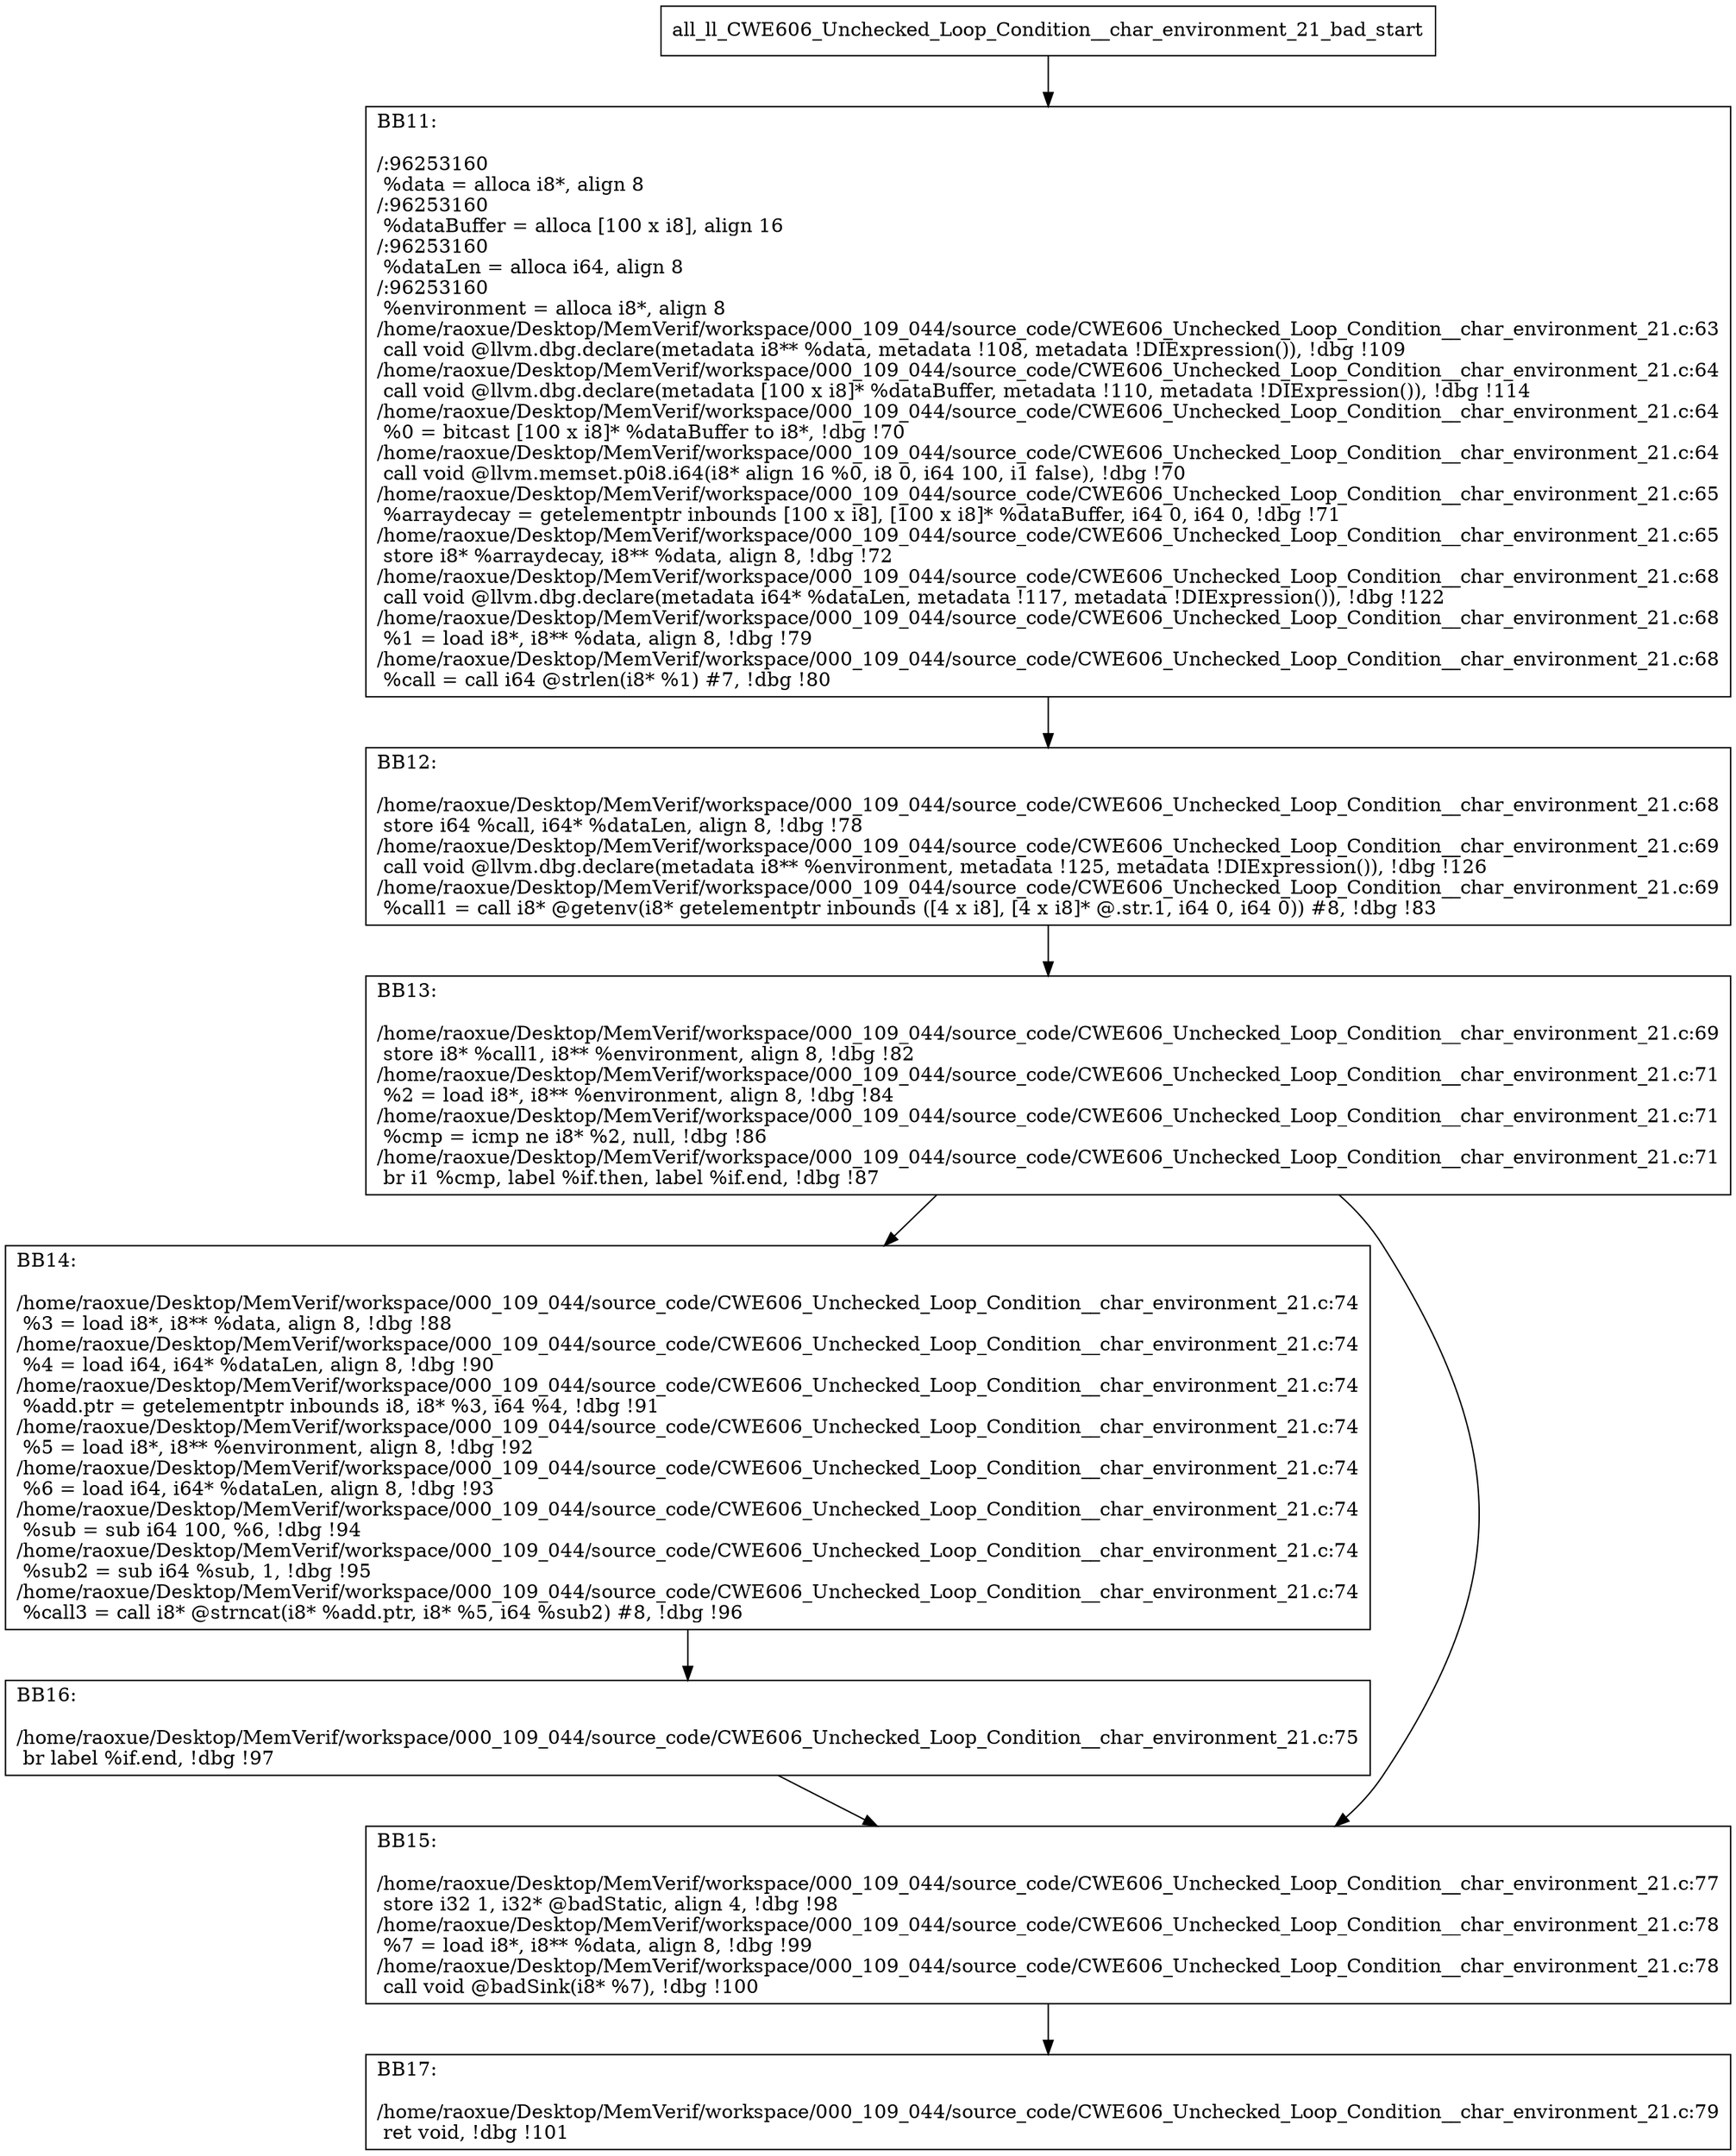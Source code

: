 digraph "CFG for'all_ll_CWE606_Unchecked_Loop_Condition__char_environment_21_bad' function" {
	BBall_ll_CWE606_Unchecked_Loop_Condition__char_environment_21_bad_start[shape=record,label="{all_ll_CWE606_Unchecked_Loop_Condition__char_environment_21_bad_start}"];
	BBall_ll_CWE606_Unchecked_Loop_Condition__char_environment_21_bad_start-> all_ll_CWE606_Unchecked_Loop_Condition__char_environment_21_badBB11;
	all_ll_CWE606_Unchecked_Loop_Condition__char_environment_21_badBB11 [shape=record, label="{BB11:\l\l/:96253160\l
  %data = alloca i8*, align 8\l
/:96253160\l
  %dataBuffer = alloca [100 x i8], align 16\l
/:96253160\l
  %dataLen = alloca i64, align 8\l
/:96253160\l
  %environment = alloca i8*, align 8\l
/home/raoxue/Desktop/MemVerif/workspace/000_109_044/source_code/CWE606_Unchecked_Loop_Condition__char_environment_21.c:63\l
  call void @llvm.dbg.declare(metadata i8** %data, metadata !108, metadata !DIExpression()), !dbg !109\l
/home/raoxue/Desktop/MemVerif/workspace/000_109_044/source_code/CWE606_Unchecked_Loop_Condition__char_environment_21.c:64\l
  call void @llvm.dbg.declare(metadata [100 x i8]* %dataBuffer, metadata !110, metadata !DIExpression()), !dbg !114\l
/home/raoxue/Desktop/MemVerif/workspace/000_109_044/source_code/CWE606_Unchecked_Loop_Condition__char_environment_21.c:64\l
  %0 = bitcast [100 x i8]* %dataBuffer to i8*, !dbg !70\l
/home/raoxue/Desktop/MemVerif/workspace/000_109_044/source_code/CWE606_Unchecked_Loop_Condition__char_environment_21.c:64\l
  call void @llvm.memset.p0i8.i64(i8* align 16 %0, i8 0, i64 100, i1 false), !dbg !70\l
/home/raoxue/Desktop/MemVerif/workspace/000_109_044/source_code/CWE606_Unchecked_Loop_Condition__char_environment_21.c:65\l
  %arraydecay = getelementptr inbounds [100 x i8], [100 x i8]* %dataBuffer, i64 0, i64 0, !dbg !71\l
/home/raoxue/Desktop/MemVerif/workspace/000_109_044/source_code/CWE606_Unchecked_Loop_Condition__char_environment_21.c:65\l
  store i8* %arraydecay, i8** %data, align 8, !dbg !72\l
/home/raoxue/Desktop/MemVerif/workspace/000_109_044/source_code/CWE606_Unchecked_Loop_Condition__char_environment_21.c:68\l
  call void @llvm.dbg.declare(metadata i64* %dataLen, metadata !117, metadata !DIExpression()), !dbg !122\l
/home/raoxue/Desktop/MemVerif/workspace/000_109_044/source_code/CWE606_Unchecked_Loop_Condition__char_environment_21.c:68\l
  %1 = load i8*, i8** %data, align 8, !dbg !79\l
/home/raoxue/Desktop/MemVerif/workspace/000_109_044/source_code/CWE606_Unchecked_Loop_Condition__char_environment_21.c:68\l
  %call = call i64 @strlen(i8* %1) #7, !dbg !80\l
}"];
	all_ll_CWE606_Unchecked_Loop_Condition__char_environment_21_badBB11-> all_ll_CWE606_Unchecked_Loop_Condition__char_environment_21_badBB12;
	all_ll_CWE606_Unchecked_Loop_Condition__char_environment_21_badBB12 [shape=record, label="{BB12:\l\l/home/raoxue/Desktop/MemVerif/workspace/000_109_044/source_code/CWE606_Unchecked_Loop_Condition__char_environment_21.c:68\l
  store i64 %call, i64* %dataLen, align 8, !dbg !78\l
/home/raoxue/Desktop/MemVerif/workspace/000_109_044/source_code/CWE606_Unchecked_Loop_Condition__char_environment_21.c:69\l
  call void @llvm.dbg.declare(metadata i8** %environment, metadata !125, metadata !DIExpression()), !dbg !126\l
/home/raoxue/Desktop/MemVerif/workspace/000_109_044/source_code/CWE606_Unchecked_Loop_Condition__char_environment_21.c:69\l
  %call1 = call i8* @getenv(i8* getelementptr inbounds ([4 x i8], [4 x i8]* @.str.1, i64 0, i64 0)) #8, !dbg !83\l
}"];
	all_ll_CWE606_Unchecked_Loop_Condition__char_environment_21_badBB12-> all_ll_CWE606_Unchecked_Loop_Condition__char_environment_21_badBB13;
	all_ll_CWE606_Unchecked_Loop_Condition__char_environment_21_badBB13 [shape=record, label="{BB13:\l\l/home/raoxue/Desktop/MemVerif/workspace/000_109_044/source_code/CWE606_Unchecked_Loop_Condition__char_environment_21.c:69\l
  store i8* %call1, i8** %environment, align 8, !dbg !82\l
/home/raoxue/Desktop/MemVerif/workspace/000_109_044/source_code/CWE606_Unchecked_Loop_Condition__char_environment_21.c:71\l
  %2 = load i8*, i8** %environment, align 8, !dbg !84\l
/home/raoxue/Desktop/MemVerif/workspace/000_109_044/source_code/CWE606_Unchecked_Loop_Condition__char_environment_21.c:71\l
  %cmp = icmp ne i8* %2, null, !dbg !86\l
/home/raoxue/Desktop/MemVerif/workspace/000_109_044/source_code/CWE606_Unchecked_Loop_Condition__char_environment_21.c:71\l
  br i1 %cmp, label %if.then, label %if.end, !dbg !87\l
}"];
	all_ll_CWE606_Unchecked_Loop_Condition__char_environment_21_badBB13-> all_ll_CWE606_Unchecked_Loop_Condition__char_environment_21_badBB14;
	all_ll_CWE606_Unchecked_Loop_Condition__char_environment_21_badBB13-> all_ll_CWE606_Unchecked_Loop_Condition__char_environment_21_badBB15;
	all_ll_CWE606_Unchecked_Loop_Condition__char_environment_21_badBB14 [shape=record, label="{BB14:\l\l/home/raoxue/Desktop/MemVerif/workspace/000_109_044/source_code/CWE606_Unchecked_Loop_Condition__char_environment_21.c:74\l
  %3 = load i8*, i8** %data, align 8, !dbg !88\l
/home/raoxue/Desktop/MemVerif/workspace/000_109_044/source_code/CWE606_Unchecked_Loop_Condition__char_environment_21.c:74\l
  %4 = load i64, i64* %dataLen, align 8, !dbg !90\l
/home/raoxue/Desktop/MemVerif/workspace/000_109_044/source_code/CWE606_Unchecked_Loop_Condition__char_environment_21.c:74\l
  %add.ptr = getelementptr inbounds i8, i8* %3, i64 %4, !dbg !91\l
/home/raoxue/Desktop/MemVerif/workspace/000_109_044/source_code/CWE606_Unchecked_Loop_Condition__char_environment_21.c:74\l
  %5 = load i8*, i8** %environment, align 8, !dbg !92\l
/home/raoxue/Desktop/MemVerif/workspace/000_109_044/source_code/CWE606_Unchecked_Loop_Condition__char_environment_21.c:74\l
  %6 = load i64, i64* %dataLen, align 8, !dbg !93\l
/home/raoxue/Desktop/MemVerif/workspace/000_109_044/source_code/CWE606_Unchecked_Loop_Condition__char_environment_21.c:74\l
  %sub = sub i64 100, %6, !dbg !94\l
/home/raoxue/Desktop/MemVerif/workspace/000_109_044/source_code/CWE606_Unchecked_Loop_Condition__char_environment_21.c:74\l
  %sub2 = sub i64 %sub, 1, !dbg !95\l
/home/raoxue/Desktop/MemVerif/workspace/000_109_044/source_code/CWE606_Unchecked_Loop_Condition__char_environment_21.c:74\l
  %call3 = call i8* @strncat(i8* %add.ptr, i8* %5, i64 %sub2) #8, !dbg !96\l
}"];
	all_ll_CWE606_Unchecked_Loop_Condition__char_environment_21_badBB14-> all_ll_CWE606_Unchecked_Loop_Condition__char_environment_21_badBB16;
	all_ll_CWE606_Unchecked_Loop_Condition__char_environment_21_badBB16 [shape=record, label="{BB16:\l\l/home/raoxue/Desktop/MemVerif/workspace/000_109_044/source_code/CWE606_Unchecked_Loop_Condition__char_environment_21.c:75\l
  br label %if.end, !dbg !97\l
}"];
	all_ll_CWE606_Unchecked_Loop_Condition__char_environment_21_badBB16-> all_ll_CWE606_Unchecked_Loop_Condition__char_environment_21_badBB15;
	all_ll_CWE606_Unchecked_Loop_Condition__char_environment_21_badBB15 [shape=record, label="{BB15:\l\l/home/raoxue/Desktop/MemVerif/workspace/000_109_044/source_code/CWE606_Unchecked_Loop_Condition__char_environment_21.c:77\l
  store i32 1, i32* @badStatic, align 4, !dbg !98\l
/home/raoxue/Desktop/MemVerif/workspace/000_109_044/source_code/CWE606_Unchecked_Loop_Condition__char_environment_21.c:78\l
  %7 = load i8*, i8** %data, align 8, !dbg !99\l
/home/raoxue/Desktop/MemVerif/workspace/000_109_044/source_code/CWE606_Unchecked_Loop_Condition__char_environment_21.c:78\l
  call void @badSink(i8* %7), !dbg !100\l
}"];
	all_ll_CWE606_Unchecked_Loop_Condition__char_environment_21_badBB15-> all_ll_CWE606_Unchecked_Loop_Condition__char_environment_21_badBB17;
	all_ll_CWE606_Unchecked_Loop_Condition__char_environment_21_badBB17 [shape=record, label="{BB17:\l\l/home/raoxue/Desktop/MemVerif/workspace/000_109_044/source_code/CWE606_Unchecked_Loop_Condition__char_environment_21.c:79\l
  ret void, !dbg !101\l
}"];
}
